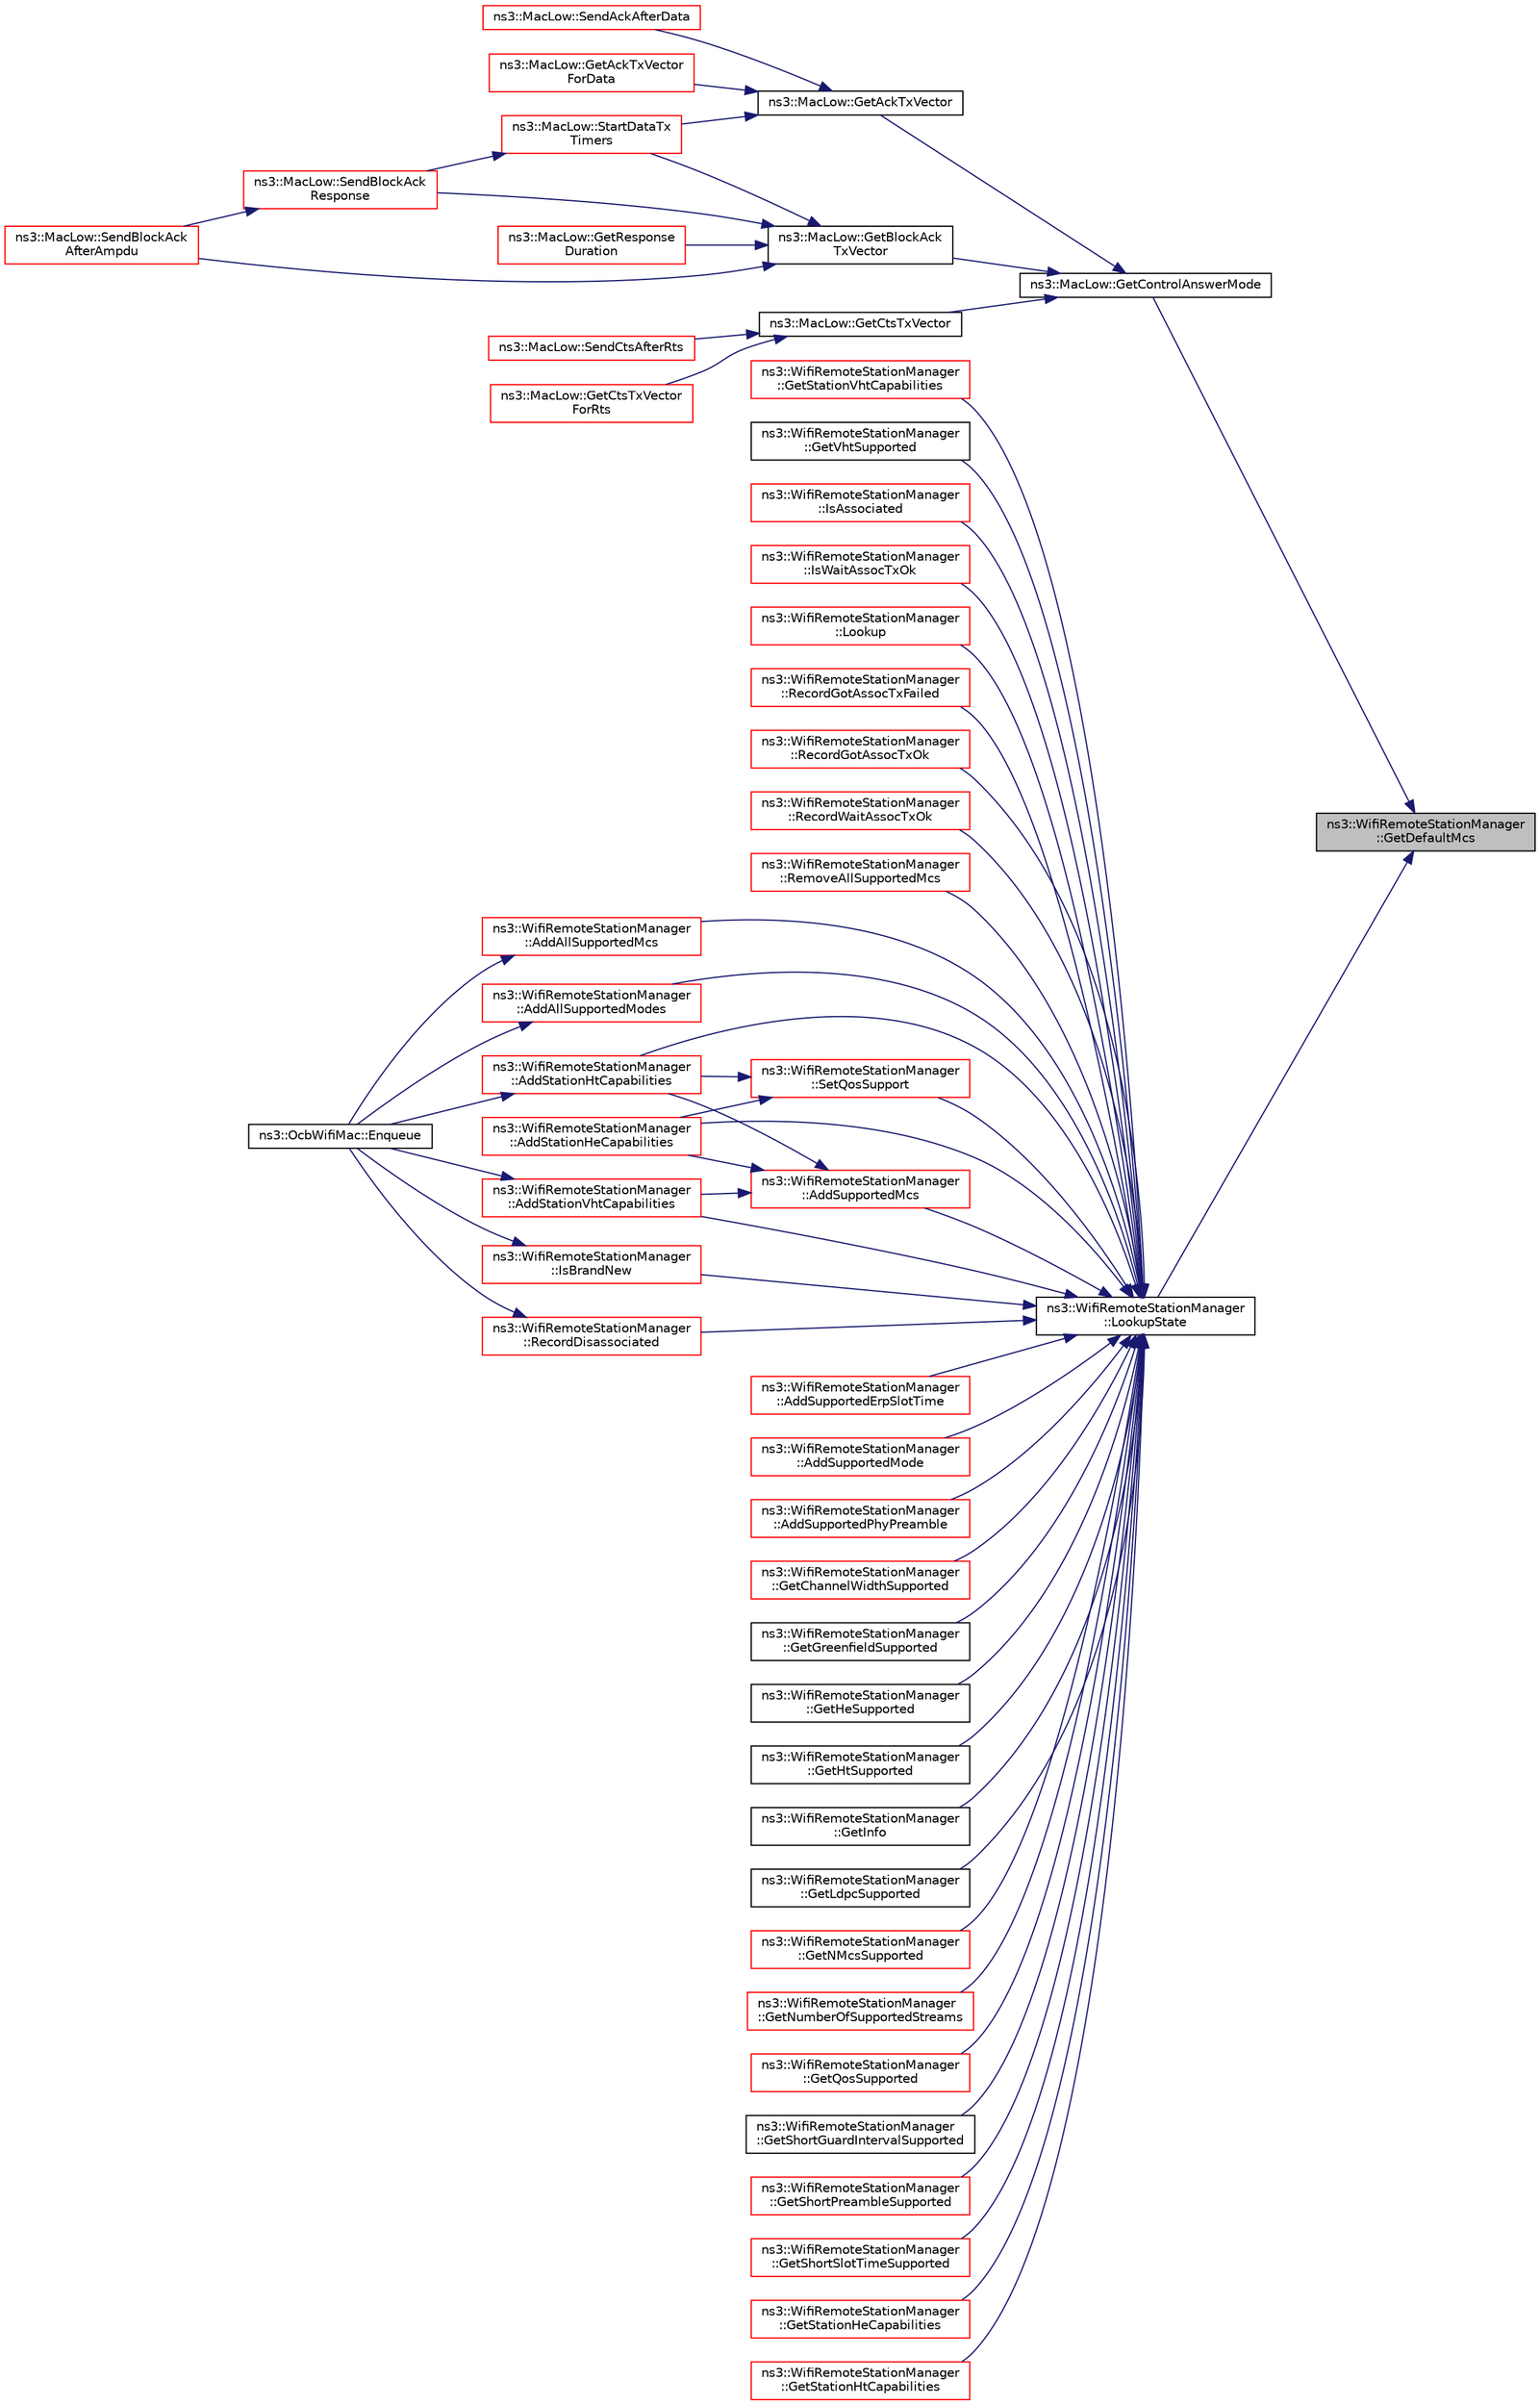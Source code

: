 digraph "ns3::WifiRemoteStationManager::GetDefaultMcs"
{
 // LATEX_PDF_SIZE
  edge [fontname="Helvetica",fontsize="10",labelfontname="Helvetica",labelfontsize="10"];
  node [fontname="Helvetica",fontsize="10",shape=record];
  rankdir="RL";
  Node1 [label="ns3::WifiRemoteStationManager\l::GetDefaultMcs",height=0.2,width=0.4,color="black", fillcolor="grey75", style="filled", fontcolor="black",tooltip="Return the default Modulation and Coding Scheme (MCS) index."];
  Node1 -> Node2 [dir="back",color="midnightblue",fontsize="10",style="solid",fontname="Helvetica"];
  Node2 [label="ns3::MacLow::GetControlAnswerMode",height=0.2,width=0.4,color="black", fillcolor="white", style="filled",URL="$classns3_1_1_mac_low.html#aebd46ed9f77a2e2cc6a10d5832046f11",tooltip="Get control answer mode function."];
  Node2 -> Node3 [dir="back",color="midnightblue",fontsize="10",style="solid",fontname="Helvetica"];
  Node3 [label="ns3::MacLow::GetAckTxVector",height=0.2,width=0.4,color="black", fillcolor="white", style="filled",URL="$classns3_1_1_mac_low.html#aae813ebc059b7e6aa1c88607e2969936",tooltip="Return a TXVECTOR for the Ack frame given the destination and the mode of the Data used by the sender..."];
  Node3 -> Node4 [dir="back",color="midnightblue",fontsize="10",style="solid",fontname="Helvetica"];
  Node4 [label="ns3::MacLow::GetAckTxVector\lForData",height=0.2,width=0.4,color="red", fillcolor="white", style="filled",URL="$classns3_1_1_mac_low.html#aaa82a9f5d9971541a7135f39c4287104",tooltip="Return a TXVECTOR for the BlockAck frame given the destination and the mode of the Data used by the s..."];
  Node3 -> Node6 [dir="back",color="midnightblue",fontsize="10",style="solid",fontname="Helvetica"];
  Node6 [label="ns3::MacLow::SendAckAfterData",height=0.2,width=0.4,color="red", fillcolor="white", style="filled",URL="$classns3_1_1_mac_low.html#a8db1635644b89072dfcb5fbc2330031b",tooltip="Send Ack after receiving Data."];
  Node3 -> Node10 [dir="back",color="midnightblue",fontsize="10",style="solid",fontname="Helvetica"];
  Node10 [label="ns3::MacLow::StartDataTx\lTimers",height=0.2,width=0.4,color="red", fillcolor="white", style="filled",URL="$classns3_1_1_mac_low.html#ae7e8072b7d1f8b775000f6f07ee5a3c1",tooltip="Start a Data timer by scheduling appropriate Ack timeout."];
  Node10 -> Node11 [dir="back",color="midnightblue",fontsize="10",style="solid",fontname="Helvetica"];
  Node11 [label="ns3::MacLow::SendBlockAck\lResponse",height=0.2,width=0.4,color="red", fillcolor="white", style="filled",URL="$classns3_1_1_mac_low.html#a85c374be43ba3bd52fd1ad6efdfef6c6",tooltip="This method creates BlockAck frame with header equals to blockAck and start its transmission."];
  Node11 -> Node12 [dir="back",color="midnightblue",fontsize="10",style="solid",fontname="Helvetica"];
  Node12 [label="ns3::MacLow::SendBlockAck\lAfterAmpdu",height=0.2,width=0.4,color="red", fillcolor="white", style="filled",URL="$classns3_1_1_mac_low.html#af6e2acc771d188c0959871f142912296",tooltip="Invoked after an A-MPDU has been received."];
  Node2 -> Node19 [dir="back",color="midnightblue",fontsize="10",style="solid",fontname="Helvetica"];
  Node19 [label="ns3::MacLow::GetBlockAck\lTxVector",height=0.2,width=0.4,color="black", fillcolor="white", style="filled",URL="$classns3_1_1_mac_low.html#a227f7cf96af4e059f660cd6668869e69",tooltip="Return a TXVECTOR for the BlockAck frame given the destination and the mode of the Data used by the s..."];
  Node19 -> Node20 [dir="back",color="midnightblue",fontsize="10",style="solid",fontname="Helvetica"];
  Node20 [label="ns3::MacLow::GetResponse\lDuration",height=0.2,width=0.4,color="red", fillcolor="white", style="filled",URL="$classns3_1_1_mac_low.html#ae23ccb3c313c640daf5bd4c857eb0d7a",tooltip="Return the time required to transmit the response frames (Ack or BAR+BA following the policy configur..."];
  Node19 -> Node12 [dir="back",color="midnightblue",fontsize="10",style="solid",fontname="Helvetica"];
  Node19 -> Node11 [dir="back",color="midnightblue",fontsize="10",style="solid",fontname="Helvetica"];
  Node19 -> Node10 [dir="back",color="midnightblue",fontsize="10",style="solid",fontname="Helvetica"];
  Node2 -> Node25 [dir="back",color="midnightblue",fontsize="10",style="solid",fontname="Helvetica"];
  Node25 [label="ns3::MacLow::GetCtsTxVector",height=0.2,width=0.4,color="black", fillcolor="white", style="filled",URL="$classns3_1_1_mac_low.html#abe2810a59020adbcf64abbef2bcf319f",tooltip="Return a TXVECTOR for the CTS frame given the destination and the mode of the RTS used by the sender."];
  Node25 -> Node26 [dir="back",color="midnightblue",fontsize="10",style="solid",fontname="Helvetica"];
  Node26 [label="ns3::MacLow::GetCtsTxVector\lForRts",height=0.2,width=0.4,color="red", fillcolor="white", style="filled",URL="$classns3_1_1_mac_low.html#a10a0e90050844fe4273e1259fb23530f",tooltip="Return a TXVECTOR for the CTS frame given the destination and the mode of the RTS used by the sender."];
  Node25 -> Node28 [dir="back",color="midnightblue",fontsize="10",style="solid",fontname="Helvetica"];
  Node28 [label="ns3::MacLow::SendCtsAfterRts",height=0.2,width=0.4,color="red", fillcolor="white", style="filled",URL="$classns3_1_1_mac_low.html#aebcd4c3e8d64fb53af1f8a862c766e33",tooltip="Send CTS after receiving RTS."];
  Node1 -> Node29 [dir="back",color="midnightblue",fontsize="10",style="solid",fontname="Helvetica"];
  Node29 [label="ns3::WifiRemoteStationManager\l::LookupState",height=0.2,width=0.4,color="black", fillcolor="white", style="filled",URL="$classns3_1_1_wifi_remote_station_manager.html#a6a5c20f231324799e383594b546ca733",tooltip="Return the state of the station associated with the given address."];
  Node29 -> Node30 [dir="back",color="midnightblue",fontsize="10",style="solid",fontname="Helvetica"];
  Node30 [label="ns3::WifiRemoteStationManager\l::AddAllSupportedMcs",height=0.2,width=0.4,color="red", fillcolor="white", style="filled",URL="$classns3_1_1_wifi_remote_station_manager.html#a284f2ff0fb0cde5c8b08a3671712de58",tooltip="Invoked in a STA or AP to store all of the MCS supported by a destination which is also supported loc..."];
  Node30 -> Node31 [dir="back",color="midnightblue",fontsize="10",style="solid",fontname="Helvetica"];
  Node31 [label="ns3::OcbWifiMac::Enqueue",height=0.2,width=0.4,color="black", fillcolor="white", style="filled",URL="$classns3_1_1_ocb_wifi_mac.html#a8bff620142abd07f3a1f7410f26502b7",tooltip=" "];
  Node29 -> Node35 [dir="back",color="midnightblue",fontsize="10",style="solid",fontname="Helvetica"];
  Node35 [label="ns3::WifiRemoteStationManager\l::AddAllSupportedModes",height=0.2,width=0.4,color="red", fillcolor="white", style="filled",URL="$classns3_1_1_wifi_remote_station_manager.html#a4820bca619f254af7ff3ea2990563dbe",tooltip="Invoked in a STA or AP to store all of the modes supported by a destination which is also supported l..."];
  Node35 -> Node31 [dir="back",color="midnightblue",fontsize="10",style="solid",fontname="Helvetica"];
  Node29 -> Node36 [dir="back",color="midnightblue",fontsize="10",style="solid",fontname="Helvetica"];
  Node36 [label="ns3::WifiRemoteStationManager\l::AddStationHeCapabilities",height=0.2,width=0.4,color="red", fillcolor="white", style="filled",URL="$classns3_1_1_wifi_remote_station_manager.html#a8ece8d0f0cb39a10d37cd704937a793e",tooltip="Records HE capabilities of the remote station."];
  Node29 -> Node52 [dir="back",color="midnightblue",fontsize="10",style="solid",fontname="Helvetica"];
  Node52 [label="ns3::WifiRemoteStationManager\l::AddStationHtCapabilities",height=0.2,width=0.4,color="red", fillcolor="white", style="filled",URL="$classns3_1_1_wifi_remote_station_manager.html#adeb2ecc44bc7986e1a65835c8f631af0",tooltip="Records HT capabilities of the remote station."];
  Node52 -> Node31 [dir="back",color="midnightblue",fontsize="10",style="solid",fontname="Helvetica"];
  Node29 -> Node55 [dir="back",color="midnightblue",fontsize="10",style="solid",fontname="Helvetica"];
  Node55 [label="ns3::WifiRemoteStationManager\l::AddStationVhtCapabilities",height=0.2,width=0.4,color="red", fillcolor="white", style="filled",URL="$classns3_1_1_wifi_remote_station_manager.html#a642d8dc6fde5183e9da367ff8e532220",tooltip="Records VHT capabilities of the remote station."];
  Node55 -> Node31 [dir="back",color="midnightblue",fontsize="10",style="solid",fontname="Helvetica"];
  Node29 -> Node56 [dir="back",color="midnightblue",fontsize="10",style="solid",fontname="Helvetica"];
  Node56 [label="ns3::WifiRemoteStationManager\l::AddSupportedErpSlotTime",height=0.2,width=0.4,color="red", fillcolor="white", style="filled",URL="$classns3_1_1_wifi_remote_station_manager.html#ad6f363b975424a99e6190d04078408e5",tooltip="Record whether the short ERP slot time is supported by the station."];
  Node29 -> Node57 [dir="back",color="midnightblue",fontsize="10",style="solid",fontname="Helvetica"];
  Node57 [label="ns3::WifiRemoteStationManager\l::AddSupportedMcs",height=0.2,width=0.4,color="red", fillcolor="white", style="filled",URL="$classns3_1_1_wifi_remote_station_manager.html#a4fd51c027afacdfa7225346d6d88c6b3",tooltip="Record the MCS index supported by the station."];
  Node57 -> Node36 [dir="back",color="midnightblue",fontsize="10",style="solid",fontname="Helvetica"];
  Node57 -> Node52 [dir="back",color="midnightblue",fontsize="10",style="solid",fontname="Helvetica"];
  Node57 -> Node55 [dir="back",color="midnightblue",fontsize="10",style="solid",fontname="Helvetica"];
  Node29 -> Node58 [dir="back",color="midnightblue",fontsize="10",style="solid",fontname="Helvetica"];
  Node58 [label="ns3::WifiRemoteStationManager\l::AddSupportedMode",height=0.2,width=0.4,color="red", fillcolor="white", style="filled",URL="$classns3_1_1_wifi_remote_station_manager.html#a90f4d6b042c2692493446d36a3de799f",tooltip="Invoked in a STA or AP to store the set of modes supported by a destination which is also supported l..."];
  Node29 -> Node63 [dir="back",color="midnightblue",fontsize="10",style="solid",fontname="Helvetica"];
  Node63 [label="ns3::WifiRemoteStationManager\l::AddSupportedPhyPreamble",height=0.2,width=0.4,color="red", fillcolor="white", style="filled",URL="$classns3_1_1_wifi_remote_station_manager.html#ab2fb8b4ebf0f8a3bb32855360764042e",tooltip="Record whether the short PHY preamble is supported by the station."];
  Node29 -> Node64 [dir="back",color="midnightblue",fontsize="10",style="solid",fontname="Helvetica"];
  Node64 [label="ns3::WifiRemoteStationManager\l::GetChannelWidthSupported",height=0.2,width=0.4,color="red", fillcolor="white", style="filled",URL="$classns3_1_1_wifi_remote_station_manager.html#ac30b11b1013f6e679e4e6d69a22c2ecc",tooltip="Return the channel width supported by the station."];
  Node29 -> Node74 [dir="back",color="midnightblue",fontsize="10",style="solid",fontname="Helvetica"];
  Node74 [label="ns3::WifiRemoteStationManager\l::GetGreenfieldSupported",height=0.2,width=0.4,color="black", fillcolor="white", style="filled",URL="$classns3_1_1_wifi_remote_station_manager.html#a6ae97984382fa82ca97b9e07e742b4e0",tooltip="Return whether the station supports Greenfield or not."];
  Node29 -> Node75 [dir="back",color="midnightblue",fontsize="10",style="solid",fontname="Helvetica"];
  Node75 [label="ns3::WifiRemoteStationManager\l::GetHeSupported",height=0.2,width=0.4,color="black", fillcolor="white", style="filled",URL="$classns3_1_1_wifi_remote_station_manager.html#ac72a639bc585c27eca88f2ba21963b34",tooltip="Return whether the station supports HE or not."];
  Node29 -> Node76 [dir="back",color="midnightblue",fontsize="10",style="solid",fontname="Helvetica"];
  Node76 [label="ns3::WifiRemoteStationManager\l::GetHtSupported",height=0.2,width=0.4,color="black", fillcolor="white", style="filled",URL="$classns3_1_1_wifi_remote_station_manager.html#a91ff9cfa36ccd0f84d4760b97dc2e356",tooltip="Return whether the station supports HT or not."];
  Node29 -> Node77 [dir="back",color="midnightblue",fontsize="10",style="solid",fontname="Helvetica"];
  Node77 [label="ns3::WifiRemoteStationManager\l::GetInfo",height=0.2,width=0.4,color="black", fillcolor="white", style="filled",URL="$classns3_1_1_wifi_remote_station_manager.html#a82c4d3a97fc01fd7ffdd828f6292062d",tooltip=" "];
  Node29 -> Node78 [dir="back",color="midnightblue",fontsize="10",style="solid",fontname="Helvetica"];
  Node78 [label="ns3::WifiRemoteStationManager\l::GetLdpcSupported",height=0.2,width=0.4,color="black", fillcolor="white", style="filled",URL="$classns3_1_1_wifi_remote_station_manager.html#a7ef6d75acd8aea6af0d5841e2c1ff724",tooltip="Return whether the station supports LDPC or not."];
  Node29 -> Node79 [dir="back",color="midnightblue",fontsize="10",style="solid",fontname="Helvetica"];
  Node79 [label="ns3::WifiRemoteStationManager\l::GetNMcsSupported",height=0.2,width=0.4,color="red", fillcolor="white", style="filled",URL="$classns3_1_1_wifi_remote_station_manager.html#aae31cddb0568964f6e11e61dbfcf2542",tooltip="Return the number of MCS supported by the station."];
  Node29 -> Node98 [dir="back",color="midnightblue",fontsize="10",style="solid",fontname="Helvetica"];
  Node98 [label="ns3::WifiRemoteStationManager\l::GetNumberOfSupportedStreams",height=0.2,width=0.4,color="red", fillcolor="white", style="filled",URL="$classns3_1_1_wifi_remote_station_manager.html#a0b892949ceb7de13dd489049563f203c",tooltip="Return the number of spatial streams supported by the station."];
  Node29 -> Node101 [dir="back",color="midnightblue",fontsize="10",style="solid",fontname="Helvetica"];
  Node101 [label="ns3::WifiRemoteStationManager\l::GetQosSupported",height=0.2,width=0.4,color="red", fillcolor="white", style="filled",URL="$classns3_1_1_wifi_remote_station_manager.html#a04b73c6a796884de658b9557da4f4a89",tooltip="Return whether the given station is QoS capable."];
  Node29 -> Node104 [dir="back",color="midnightblue",fontsize="10",style="solid",fontname="Helvetica"];
  Node104 [label="ns3::WifiRemoteStationManager\l::GetShortGuardIntervalSupported",height=0.2,width=0.4,color="black", fillcolor="white", style="filled",URL="$classns3_1_1_wifi_remote_station_manager.html#a9080f35f4e25776b63a6afacc62a5a88",tooltip="Return whether the station supports HT/VHT short guard interval."];
  Node29 -> Node105 [dir="back",color="midnightblue",fontsize="10",style="solid",fontname="Helvetica"];
  Node105 [label="ns3::WifiRemoteStationManager\l::GetShortPreambleSupported",height=0.2,width=0.4,color="red", fillcolor="white", style="filled",URL="$classns3_1_1_wifi_remote_station_manager.html#a424c8e53ce51d46a143eac39196d2038",tooltip="Return whether the station supports short PHY preamble or not."];
  Node29 -> Node109 [dir="back",color="midnightblue",fontsize="10",style="solid",fontname="Helvetica"];
  Node109 [label="ns3::WifiRemoteStationManager\l::GetShortSlotTimeSupported",height=0.2,width=0.4,color="red", fillcolor="white", style="filled",URL="$classns3_1_1_wifi_remote_station_manager.html#a64c726d729b0ce87911ad7e422520b67",tooltip="Return whether the station supports short ERP slot time or not."];
  Node29 -> Node111 [dir="back",color="midnightblue",fontsize="10",style="solid",fontname="Helvetica"];
  Node111 [label="ns3::WifiRemoteStationManager\l::GetStationHeCapabilities",height=0.2,width=0.4,color="red", fillcolor="white", style="filled",URL="$classns3_1_1_wifi_remote_station_manager.html#aa8a07acd517ba9c523343b5b5045f993",tooltip="Return the HE capabilities sent by the remote station."];
  Node29 -> Node114 [dir="back",color="midnightblue",fontsize="10",style="solid",fontname="Helvetica"];
  Node114 [label="ns3::WifiRemoteStationManager\l::GetStationHtCapabilities",height=0.2,width=0.4,color="red", fillcolor="white", style="filled",URL="$classns3_1_1_wifi_remote_station_manager.html#a7827844036c356396e22d5c7a743fcba",tooltip="Return the HT capabilities sent by the remote station."];
  Node29 -> Node117 [dir="back",color="midnightblue",fontsize="10",style="solid",fontname="Helvetica"];
  Node117 [label="ns3::WifiRemoteStationManager\l::GetStationVhtCapabilities",height=0.2,width=0.4,color="red", fillcolor="white", style="filled",URL="$classns3_1_1_wifi_remote_station_manager.html#ac824c8a26d1f205c3ecf347c14c68267",tooltip="Return the VHT capabilities sent by the remote station."];
  Node29 -> Node118 [dir="back",color="midnightblue",fontsize="10",style="solid",fontname="Helvetica"];
  Node118 [label="ns3::WifiRemoteStationManager\l::GetVhtSupported",height=0.2,width=0.4,color="black", fillcolor="white", style="filled",URL="$classns3_1_1_wifi_remote_station_manager.html#aa9c4ffc735aa45005a674dec0f3d5f9a",tooltip="Return whether the station supports VHT or not."];
  Node29 -> Node119 [dir="back",color="midnightblue",fontsize="10",style="solid",fontname="Helvetica"];
  Node119 [label="ns3::WifiRemoteStationManager\l::IsAssociated",height=0.2,width=0.4,color="red", fillcolor="white", style="filled",URL="$classns3_1_1_wifi_remote_station_manager.html#a77a584441267f8d0ecc1d048606bcab1",tooltip="Return whether the station associated."];
  Node29 -> Node121 [dir="back",color="midnightblue",fontsize="10",style="solid",fontname="Helvetica"];
  Node121 [label="ns3::WifiRemoteStationManager\l::IsBrandNew",height=0.2,width=0.4,color="red", fillcolor="white", style="filled",URL="$classns3_1_1_wifi_remote_station_manager.html#a30badbd2880707a2f4a25ee45f464045",tooltip="Return whether the station state is brand new."];
  Node121 -> Node31 [dir="back",color="midnightblue",fontsize="10",style="solid",fontname="Helvetica"];
  Node29 -> Node122 [dir="back",color="midnightblue",fontsize="10",style="solid",fontname="Helvetica"];
  Node122 [label="ns3::WifiRemoteStationManager\l::IsWaitAssocTxOk",height=0.2,width=0.4,color="red", fillcolor="white", style="filled",URL="$classns3_1_1_wifi_remote_station_manager.html#af9131818f8f0cbb26fdce64cf7a0972b",tooltip="Return whether we are waiting for an ACK for the association response we sent."];
  Node29 -> Node126 [dir="back",color="midnightblue",fontsize="10",style="solid",fontname="Helvetica"];
  Node126 [label="ns3::WifiRemoteStationManager\l::Lookup",height=0.2,width=0.4,color="red", fillcolor="white", style="filled",URL="$classns3_1_1_wifi_remote_station_manager.html#a230ec2422481af84c0e2a8dcc1ccb630",tooltip="Return the station associated with the given address."];
  Node29 -> Node225 [dir="back",color="midnightblue",fontsize="10",style="solid",fontname="Helvetica"];
  Node225 [label="ns3::WifiRemoteStationManager\l::RecordDisassociated",height=0.2,width=0.4,color="red", fillcolor="white", style="filled",URL="$classns3_1_1_wifi_remote_station_manager.html#abcb92c63342aed2603c1dfb131e0fe8a",tooltip="Records that the STA was disassociated."];
  Node225 -> Node31 [dir="back",color="midnightblue",fontsize="10",style="solid",fontname="Helvetica"];
  Node29 -> Node226 [dir="back",color="midnightblue",fontsize="10",style="solid",fontname="Helvetica"];
  Node226 [label="ns3::WifiRemoteStationManager\l::RecordGotAssocTxFailed",height=0.2,width=0.4,color="red", fillcolor="white", style="filled",URL="$classns3_1_1_wifi_remote_station_manager.html#ae84c9b8961758783f13640e2300aab83",tooltip="Records that we missed an ACK for the association response we sent."];
  Node29 -> Node227 [dir="back",color="midnightblue",fontsize="10",style="solid",fontname="Helvetica"];
  Node227 [label="ns3::WifiRemoteStationManager\l::RecordGotAssocTxOk",height=0.2,width=0.4,color="red", fillcolor="white", style="filled",URL="$classns3_1_1_wifi_remote_station_manager.html#a8c61f2f22d687bcb7eff7c5342906005",tooltip="Records that we got an ACK for the association response we sent."];
  Node29 -> Node228 [dir="back",color="midnightblue",fontsize="10",style="solid",fontname="Helvetica"];
  Node228 [label="ns3::WifiRemoteStationManager\l::RecordWaitAssocTxOk",height=0.2,width=0.4,color="red", fillcolor="white", style="filled",URL="$classns3_1_1_wifi_remote_station_manager.html#a884385355dee42ba3eed2757bc485ac8",tooltip="Records that we are waiting for an ACK for the association response we sent."];
  Node29 -> Node229 [dir="back",color="midnightblue",fontsize="10",style="solid",fontname="Helvetica"];
  Node229 [label="ns3::WifiRemoteStationManager\l::RemoveAllSupportedMcs",height=0.2,width=0.4,color="red", fillcolor="white", style="filled",URL="$classns3_1_1_wifi_remote_station_manager.html#a56e6fa217c536de55870bbb7166501c7",tooltip="Invoked in a STA or AP to delete all of the supported MCS by a destination."];
  Node29 -> Node230 [dir="back",color="midnightblue",fontsize="10",style="solid",fontname="Helvetica"];
  Node230 [label="ns3::WifiRemoteStationManager\l::SetQosSupport",height=0.2,width=0.4,color="red", fillcolor="white", style="filled",URL="$classns3_1_1_wifi_remote_station_manager.html#a8146d57b94ed85447d28a3f66e24d45b",tooltip="Records QoS support of the remote station."];
  Node230 -> Node36 [dir="back",color="midnightblue",fontsize="10",style="solid",fontname="Helvetica"];
  Node230 -> Node52 [dir="back",color="midnightblue",fontsize="10",style="solid",fontname="Helvetica"];
}
